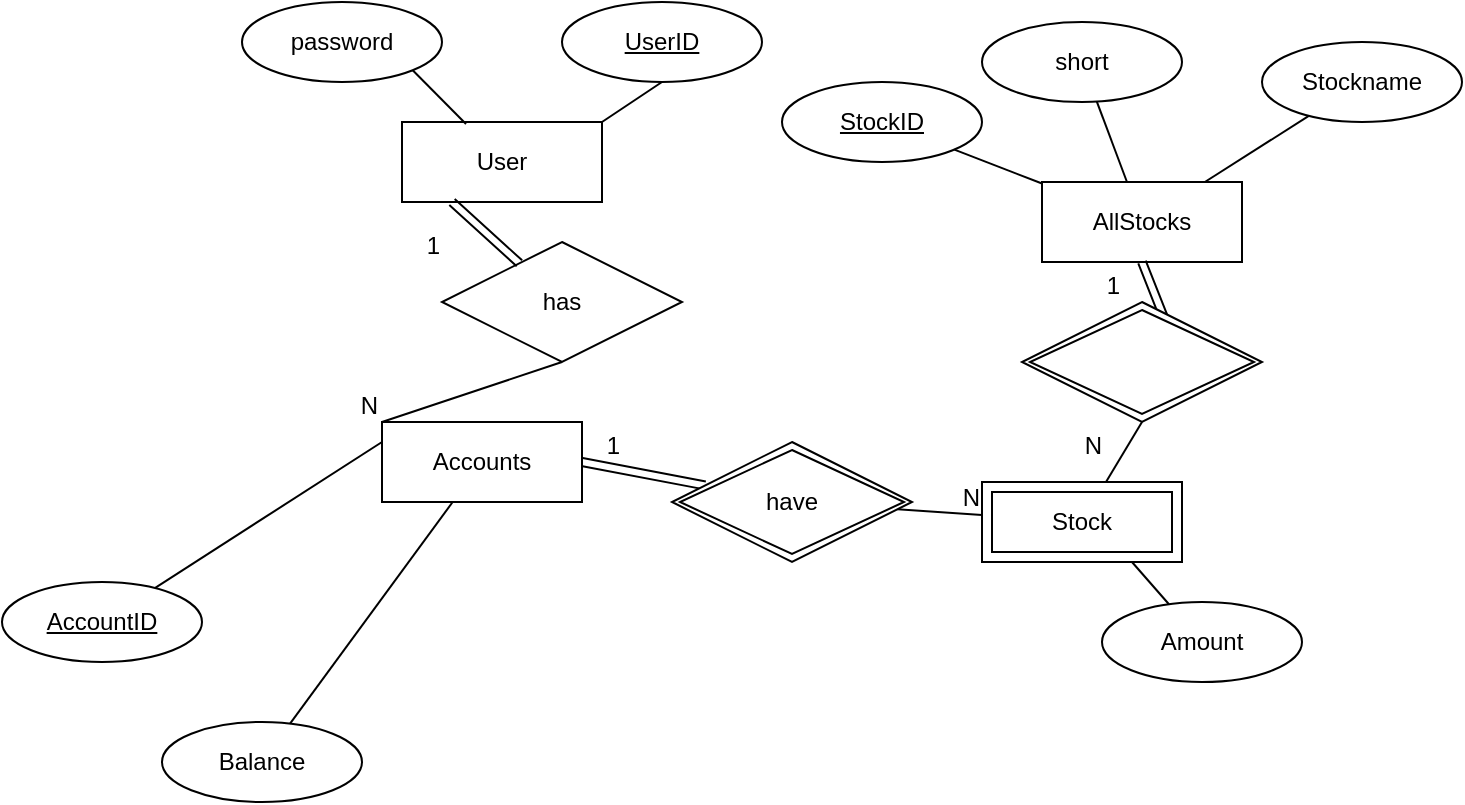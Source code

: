 <mxfile version="21.6.6" type="github">
  <diagram id="R2lEEEUBdFMjLlhIrx00" name="Page-1">
    <mxGraphModel dx="912" dy="652" grid="1" gridSize="10" guides="1" tooltips="1" connect="1" arrows="1" fold="1" page="1" pageScale="1" pageWidth="850" pageHeight="1100" math="0" shadow="0" extFonts="Permanent Marker^https://fonts.googleapis.com/css?family=Permanent+Marker">
      <root>
        <mxCell id="0" />
        <mxCell id="1" parent="0" />
        <mxCell id="7YQ3mPdZHCYmovfpyd7n-2" value="&lt;div&gt;User&lt;/div&gt;" style="whiteSpace=wrap;html=1;align=center;" vertex="1" parent="1">
          <mxGeometry x="230" y="90" width="100" height="40" as="geometry" />
        </mxCell>
        <mxCell id="7YQ3mPdZHCYmovfpyd7n-3" value="Accounts" style="whiteSpace=wrap;html=1;align=center;" vertex="1" parent="1">
          <mxGeometry x="220" y="240" width="100" height="40" as="geometry" />
        </mxCell>
        <mxCell id="7YQ3mPdZHCYmovfpyd7n-5" value="AllStocks" style="whiteSpace=wrap;html=1;align=center;" vertex="1" parent="1">
          <mxGeometry x="550" y="120" width="100" height="40" as="geometry" />
        </mxCell>
        <mxCell id="7YQ3mPdZHCYmovfpyd7n-6" value="has" style="shape=rhombus;perimeter=rhombusPerimeter;whiteSpace=wrap;html=1;align=center;" vertex="1" parent="1">
          <mxGeometry x="250" y="150" width="120" height="60" as="geometry" />
        </mxCell>
        <mxCell id="7YQ3mPdZHCYmovfpyd7n-12" value="" style="endArrow=none;html=1;rounded=0;entryX=0;entryY=0;entryDx=0;entryDy=0;exitX=0.5;exitY=1;exitDx=0;exitDy=0;" edge="1" parent="1" source="7YQ3mPdZHCYmovfpyd7n-6" target="7YQ3mPdZHCYmovfpyd7n-3">
          <mxGeometry relative="1" as="geometry">
            <mxPoint x="540" y="250" as="sourcePoint" />
            <mxPoint x="700" y="250" as="targetPoint" />
          </mxGeometry>
        </mxCell>
        <mxCell id="7YQ3mPdZHCYmovfpyd7n-13" value="N" style="resizable=0;html=1;whiteSpace=wrap;align=right;verticalAlign=bottom;" connectable="0" vertex="1" parent="7YQ3mPdZHCYmovfpyd7n-12">
          <mxGeometry x="1" relative="1" as="geometry" />
        </mxCell>
        <mxCell id="7YQ3mPdZHCYmovfpyd7n-17" value="" style="endArrow=none;html=1;rounded=0;" edge="1" parent="1" source="7YQ3mPdZHCYmovfpyd7n-45" target="7YQ3mPdZHCYmovfpyd7n-44">
          <mxGeometry relative="1" as="geometry">
            <mxPoint x="450" y="355" as="sourcePoint" />
            <mxPoint x="540" y="340" as="targetPoint" />
          </mxGeometry>
        </mxCell>
        <mxCell id="7YQ3mPdZHCYmovfpyd7n-18" value="N" style="resizable=0;html=1;whiteSpace=wrap;align=right;verticalAlign=bottom;" connectable="0" vertex="1" parent="7YQ3mPdZHCYmovfpyd7n-17">
          <mxGeometry x="1" relative="1" as="geometry" />
        </mxCell>
        <mxCell id="7YQ3mPdZHCYmovfpyd7n-20" value="" style="shape=link;html=1;rounded=0;entryX=0.25;entryY=1;entryDx=0;entryDy=0;" edge="1" parent="1" source="7YQ3mPdZHCYmovfpyd7n-6" target="7YQ3mPdZHCYmovfpyd7n-2">
          <mxGeometry relative="1" as="geometry">
            <mxPoint x="340" y="340" as="sourcePoint" />
            <mxPoint x="500" y="340" as="targetPoint" />
          </mxGeometry>
        </mxCell>
        <mxCell id="7YQ3mPdZHCYmovfpyd7n-21" value="1" style="resizable=0;html=1;whiteSpace=wrap;align=right;verticalAlign=bottom;" connectable="0" vertex="1" parent="7YQ3mPdZHCYmovfpyd7n-20">
          <mxGeometry x="1" relative="1" as="geometry">
            <mxPoint x="-5" y="30" as="offset" />
          </mxGeometry>
        </mxCell>
        <mxCell id="7YQ3mPdZHCYmovfpyd7n-23" value="" style="shape=link;html=1;rounded=0;entryX=1;entryY=0.5;entryDx=0;entryDy=0;" edge="1" parent="1" source="7YQ3mPdZHCYmovfpyd7n-45" target="7YQ3mPdZHCYmovfpyd7n-3">
          <mxGeometry relative="1" as="geometry">
            <mxPoint x="366.96" y="335.98" as="sourcePoint" />
            <mxPoint x="500" y="200" as="targetPoint" />
          </mxGeometry>
        </mxCell>
        <mxCell id="7YQ3mPdZHCYmovfpyd7n-24" value="1" style="resizable=0;html=1;whiteSpace=wrap;align=right;verticalAlign=bottom;" connectable="0" vertex="1" parent="7YQ3mPdZHCYmovfpyd7n-23">
          <mxGeometry x="1" relative="1" as="geometry">
            <mxPoint x="20" as="offset" />
          </mxGeometry>
        </mxCell>
        <mxCell id="7YQ3mPdZHCYmovfpyd7n-27" value="" style="shape=link;html=1;rounded=0;entryX=0.5;entryY=1;entryDx=0;entryDy=0;exitX=0.592;exitY=0.133;exitDx=0;exitDy=0;exitPerimeter=0;" edge="1" parent="1" source="7YQ3mPdZHCYmovfpyd7n-46" target="7YQ3mPdZHCYmovfpyd7n-5">
          <mxGeometry relative="1" as="geometry">
            <mxPoint x="594" y="202" as="sourcePoint" />
            <mxPoint x="500" y="200" as="targetPoint" />
          </mxGeometry>
        </mxCell>
        <mxCell id="7YQ3mPdZHCYmovfpyd7n-28" value="1" style="resizable=0;html=1;whiteSpace=wrap;align=right;verticalAlign=bottom;" connectable="0" vertex="1" parent="7YQ3mPdZHCYmovfpyd7n-27">
          <mxGeometry x="1" relative="1" as="geometry">
            <mxPoint x="-10" y="20" as="offset" />
          </mxGeometry>
        </mxCell>
        <mxCell id="7YQ3mPdZHCYmovfpyd7n-31" value="" style="endArrow=none;html=1;rounded=0;exitX=0.5;exitY=1;exitDx=0;exitDy=0;" edge="1" parent="1" source="7YQ3mPdZHCYmovfpyd7n-46" target="7YQ3mPdZHCYmovfpyd7n-44">
          <mxGeometry relative="1" as="geometry">
            <mxPoint x="590" y="260" as="sourcePoint" />
            <mxPoint x="575" y="320" as="targetPoint" />
          </mxGeometry>
        </mxCell>
        <mxCell id="7YQ3mPdZHCYmovfpyd7n-32" value="N" style="resizable=0;html=1;whiteSpace=wrap;align=right;verticalAlign=bottom;" connectable="0" vertex="1" parent="7YQ3mPdZHCYmovfpyd7n-31">
          <mxGeometry x="1" relative="1" as="geometry">
            <mxPoint y="-10" as="offset" />
          </mxGeometry>
        </mxCell>
        <mxCell id="7YQ3mPdZHCYmovfpyd7n-33" value="password" style="ellipse;whiteSpace=wrap;html=1;align=center;" vertex="1" parent="1">
          <mxGeometry x="150" y="30" width="100" height="40" as="geometry" />
        </mxCell>
        <mxCell id="7YQ3mPdZHCYmovfpyd7n-34" value="UserID" style="ellipse;whiteSpace=wrap;html=1;align=center;fontStyle=4;" vertex="1" parent="1">
          <mxGeometry x="310" y="30" width="100" height="40" as="geometry" />
        </mxCell>
        <mxCell id="7YQ3mPdZHCYmovfpyd7n-35" value="" style="endArrow=none;html=1;rounded=0;exitX=1;exitY=0;exitDx=0;exitDy=0;entryX=0.5;entryY=1;entryDx=0;entryDy=0;" edge="1" parent="1" source="7YQ3mPdZHCYmovfpyd7n-2" target="7YQ3mPdZHCYmovfpyd7n-34">
          <mxGeometry relative="1" as="geometry">
            <mxPoint x="340" y="140" as="sourcePoint" />
            <mxPoint x="500" y="140" as="targetPoint" />
          </mxGeometry>
        </mxCell>
        <mxCell id="7YQ3mPdZHCYmovfpyd7n-36" value="" style="endArrow=none;html=1;rounded=0;exitX=1;exitY=1;exitDx=0;exitDy=0;entryX=0.32;entryY=0.025;entryDx=0;entryDy=0;entryPerimeter=0;" edge="1" parent="1" source="7YQ3mPdZHCYmovfpyd7n-33" target="7YQ3mPdZHCYmovfpyd7n-2">
          <mxGeometry relative="1" as="geometry">
            <mxPoint x="340" y="140" as="sourcePoint" />
            <mxPoint x="500" y="140" as="targetPoint" />
          </mxGeometry>
        </mxCell>
        <mxCell id="7YQ3mPdZHCYmovfpyd7n-37" value="AccountID" style="ellipse;whiteSpace=wrap;html=1;align=center;fontStyle=4;" vertex="1" parent="1">
          <mxGeometry x="30" y="320" width="100" height="40" as="geometry" />
        </mxCell>
        <mxCell id="7YQ3mPdZHCYmovfpyd7n-38" value="" style="endArrow=none;html=1;rounded=0;entryX=0;entryY=0.25;entryDx=0;entryDy=0;" edge="1" parent="1" source="7YQ3mPdZHCYmovfpyd7n-37" target="7YQ3mPdZHCYmovfpyd7n-3">
          <mxGeometry relative="1" as="geometry">
            <mxPoint x="340" y="140" as="sourcePoint" />
            <mxPoint x="500" y="140" as="targetPoint" />
          </mxGeometry>
        </mxCell>
        <mxCell id="7YQ3mPdZHCYmovfpyd7n-40" value="Balance" style="ellipse;whiteSpace=wrap;html=1;align=center;" vertex="1" parent="1">
          <mxGeometry x="110" y="390" width="100" height="40" as="geometry" />
        </mxCell>
        <mxCell id="7YQ3mPdZHCYmovfpyd7n-41" value="" style="endArrow=none;html=1;rounded=0;" edge="1" parent="1" source="7YQ3mPdZHCYmovfpyd7n-40" target="7YQ3mPdZHCYmovfpyd7n-3">
          <mxGeometry relative="1" as="geometry">
            <mxPoint x="340" y="140" as="sourcePoint" />
            <mxPoint x="500" y="140" as="targetPoint" />
          </mxGeometry>
        </mxCell>
        <mxCell id="7YQ3mPdZHCYmovfpyd7n-42" value="Amount" style="ellipse;whiteSpace=wrap;html=1;align=center;" vertex="1" parent="1">
          <mxGeometry x="580" y="330" width="100" height="40" as="geometry" />
        </mxCell>
        <mxCell id="7YQ3mPdZHCYmovfpyd7n-43" value="" style="endArrow=none;html=1;rounded=0;entryX=0.75;entryY=1;entryDx=0;entryDy=0;" edge="1" parent="1" source="7YQ3mPdZHCYmovfpyd7n-42" target="7YQ3mPdZHCYmovfpyd7n-44">
          <mxGeometry relative="1" as="geometry">
            <mxPoint x="340" y="140" as="sourcePoint" />
            <mxPoint x="615" y="360" as="targetPoint" />
          </mxGeometry>
        </mxCell>
        <mxCell id="7YQ3mPdZHCYmovfpyd7n-44" value="Stock" style="shape=ext;margin=3;double=1;whiteSpace=wrap;html=1;align=center;" vertex="1" parent="1">
          <mxGeometry x="520" y="270" width="100" height="40" as="geometry" />
        </mxCell>
        <mxCell id="7YQ3mPdZHCYmovfpyd7n-45" value="have" style="shape=rhombus;double=1;perimeter=rhombusPerimeter;whiteSpace=wrap;html=1;align=center;" vertex="1" parent="1">
          <mxGeometry x="365" y="250" width="120" height="60" as="geometry" />
        </mxCell>
        <mxCell id="7YQ3mPdZHCYmovfpyd7n-46" value="" style="shape=rhombus;double=1;perimeter=rhombusPerimeter;whiteSpace=wrap;html=1;align=center;" vertex="1" parent="1">
          <mxGeometry x="540" y="180" width="120" height="60" as="geometry" />
        </mxCell>
        <mxCell id="7YQ3mPdZHCYmovfpyd7n-47" value="short" style="ellipse;whiteSpace=wrap;html=1;align=center;" vertex="1" parent="1">
          <mxGeometry x="520" y="40" width="100" height="40" as="geometry" />
        </mxCell>
        <mxCell id="7YQ3mPdZHCYmovfpyd7n-48" value="Stockname" style="ellipse;whiteSpace=wrap;html=1;align=center;" vertex="1" parent="1">
          <mxGeometry x="660" y="50" width="100" height="40" as="geometry" />
        </mxCell>
        <mxCell id="7YQ3mPdZHCYmovfpyd7n-49" value="StockID" style="ellipse;whiteSpace=wrap;html=1;align=center;fontStyle=4;" vertex="1" parent="1">
          <mxGeometry x="420" y="70" width="100" height="40" as="geometry" />
        </mxCell>
        <mxCell id="7YQ3mPdZHCYmovfpyd7n-50" value="" style="endArrow=none;html=1;rounded=0;" edge="1" parent="1" source="7YQ3mPdZHCYmovfpyd7n-49" target="7YQ3mPdZHCYmovfpyd7n-5">
          <mxGeometry relative="1" as="geometry">
            <mxPoint x="340" y="140" as="sourcePoint" />
            <mxPoint x="500" y="140" as="targetPoint" />
          </mxGeometry>
        </mxCell>
        <mxCell id="7YQ3mPdZHCYmovfpyd7n-51" value="" style="endArrow=none;html=1;rounded=0;" edge="1" parent="1" source="7YQ3mPdZHCYmovfpyd7n-47" target="7YQ3mPdZHCYmovfpyd7n-5">
          <mxGeometry relative="1" as="geometry">
            <mxPoint x="340" y="140" as="sourcePoint" />
            <mxPoint x="500" y="140" as="targetPoint" />
          </mxGeometry>
        </mxCell>
        <mxCell id="7YQ3mPdZHCYmovfpyd7n-52" value="" style="endArrow=none;html=1;rounded=0;" edge="1" parent="1" source="7YQ3mPdZHCYmovfpyd7n-48" target="7YQ3mPdZHCYmovfpyd7n-5">
          <mxGeometry relative="1" as="geometry">
            <mxPoint x="340" y="140" as="sourcePoint" />
            <mxPoint x="500" y="140" as="targetPoint" />
          </mxGeometry>
        </mxCell>
      </root>
    </mxGraphModel>
  </diagram>
</mxfile>
